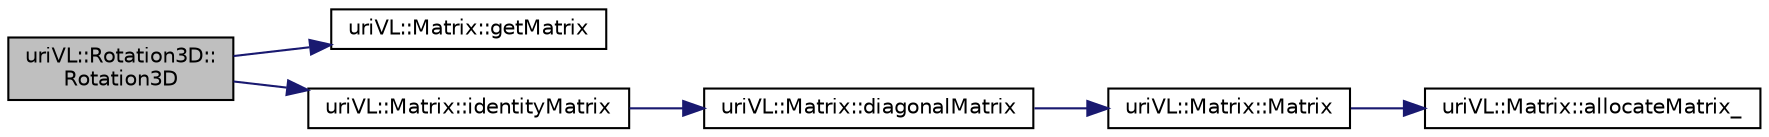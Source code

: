 digraph "uriVL::Rotation3D::Rotation3D"
{
  edge [fontname="Helvetica",fontsize="10",labelfontname="Helvetica",labelfontsize="10"];
  node [fontname="Helvetica",fontsize="10",shape=record];
  rankdir="LR";
  Node1 [label="uriVL::Rotation3D::\lRotation3D",height=0.2,width=0.4,color="black", fillcolor="grey75", style="filled", fontcolor="black"];
  Node1 -> Node2 [color="midnightblue",fontsize="10",style="solid",fontname="Helvetica"];
  Node2 [label="uriVL::Matrix::getMatrix",height=0.2,width=0.4,color="black", fillcolor="white", style="filled",URL="$classuriVL_1_1Matrix.html#a29c91cadbe9ad1e2ec93d51711348f77",tooltip="Returns a read-only pointer to the matrix data. "];
  Node1 -> Node3 [color="midnightblue",fontsize="10",style="solid",fontname="Helvetica"];
  Node3 [label="uriVL::Matrix::identityMatrix",height=0.2,width=0.4,color="black", fillcolor="white", style="filled",URL="$classuriVL_1_1Matrix.html#a4fe45cc5240ee2a83a83128828bee3e1",tooltip="Produces a new identity matrix at the dimensions specified. "];
  Node3 -> Node4 [color="midnightblue",fontsize="10",style="solid",fontname="Helvetica"];
  Node4 [label="uriVL::Matrix::diagonalMatrix",height=0.2,width=0.4,color="black", fillcolor="white", style="filled",URL="$classuriVL_1_1Matrix.html#a569368ad059f521c144b9ad4a0d0a321",tooltip="Produces a new diagonal matrix at the dimensions specified and initializes all diagonal elements with..."];
  Node4 -> Node5 [color="midnightblue",fontsize="10",style="solid",fontname="Helvetica"];
  Node5 [label="uriVL::Matrix::Matrix",height=0.2,width=0.4,color="black", fillcolor="white", style="filled",URL="$classuriVL_1_1Matrix.html#a8bd826b4d89d3711ceb055b6d7ca8a34",tooltip="Creates a nbRows x nbCols matrix whose elements have not been initialized. "];
  Node5 -> Node6 [color="midnightblue",fontsize="10",style="solid",fontname="Helvetica"];
  Node6 [label="uriVL::Matrix::allocateMatrix_",height=0.2,width=0.4,color="black", fillcolor="white", style="filled",URL="$classuriVL_1_1Matrix.html#a15b24cfffe59d7bc6f1e8d9e21fb6595",tooltip="Allocates mat_ at the storage dimensions. "];
}
